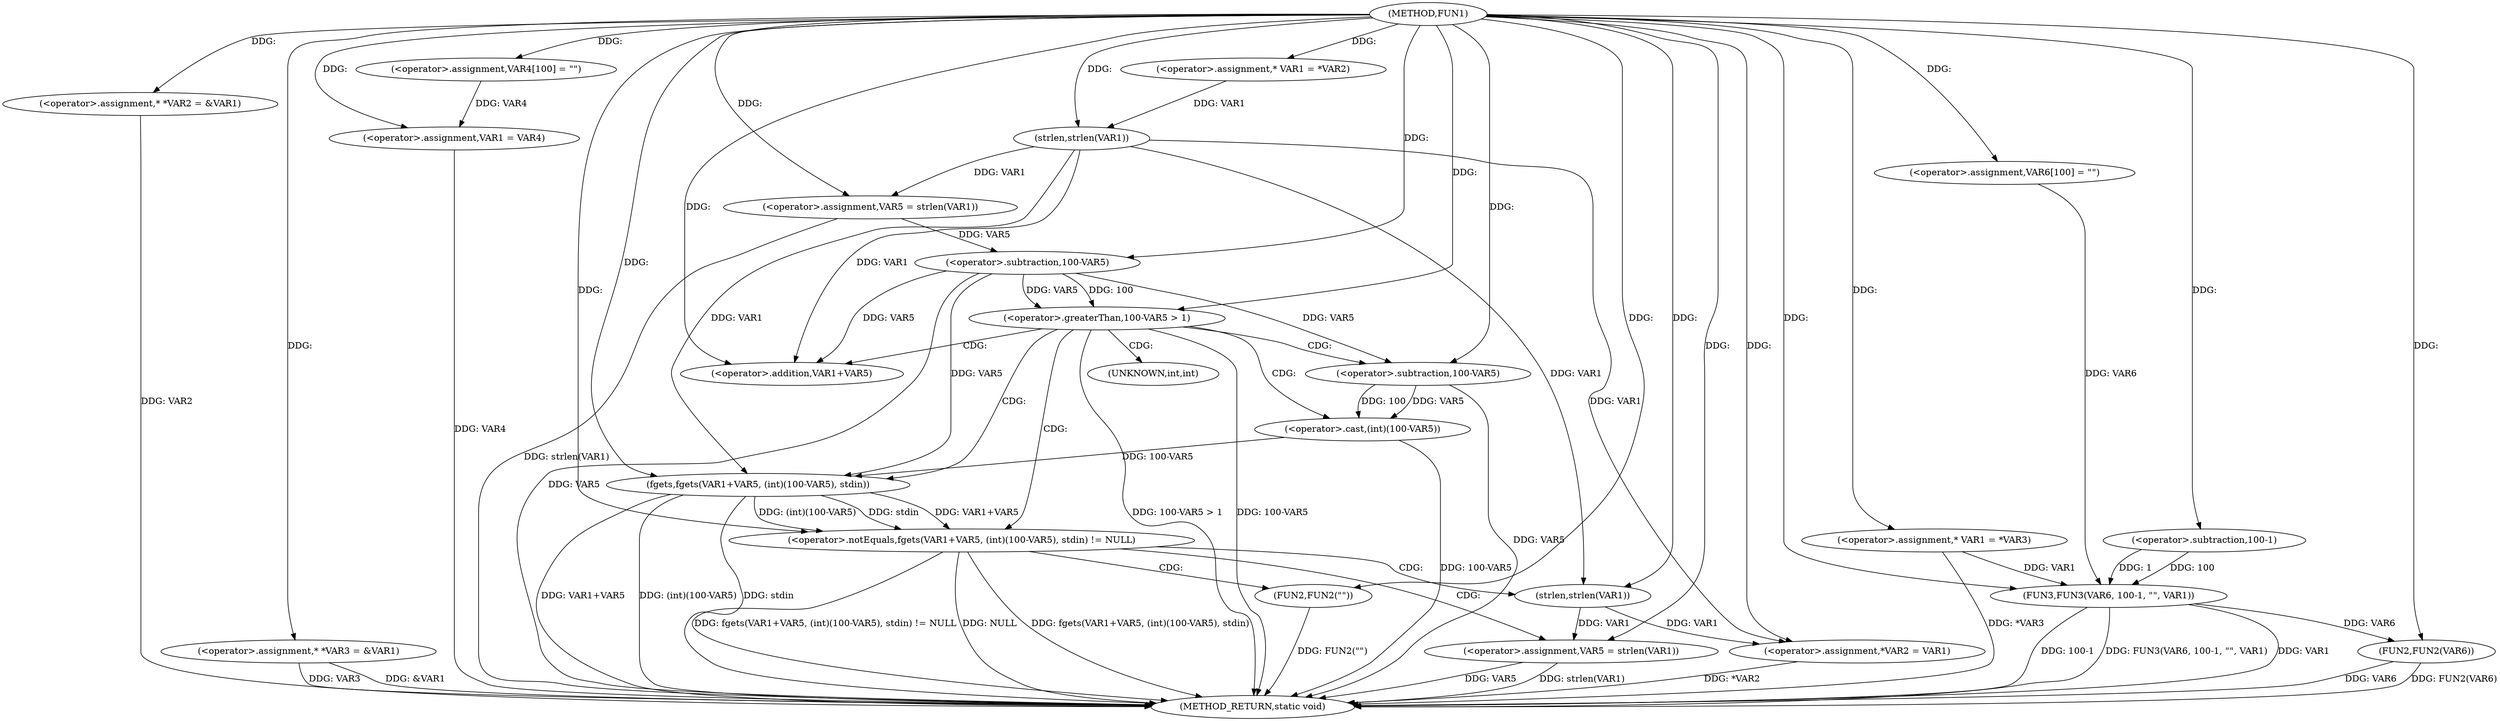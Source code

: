 digraph FUN1 {  
"1000100" [label = "(METHOD,FUN1)" ]
"1000186" [label = "(METHOD_RETURN,static void)" ]
"1000104" [label = "(<operator>.assignment,* *VAR2 = &VAR1)" ]
"1000109" [label = "(<operator>.assignment,* *VAR3 = &VAR1)" ]
"1000114" [label = "(<operator>.assignment,VAR4[100] = \"\")" ]
"1000117" [label = "(<operator>.assignment,VAR1 = VAR4)" ]
"1000122" [label = "(<operator>.assignment,* VAR1 = *VAR2)" ]
"1000128" [label = "(<operator>.assignment,VAR5 = strlen(VAR1))" ]
"1000130" [label = "(strlen,strlen(VAR1))" ]
"1000133" [label = "(<operator>.greaterThan,100-VAR5 > 1)" ]
"1000134" [label = "(<operator>.subtraction,100-VAR5)" ]
"1000140" [label = "(<operator>.notEquals,fgets(VAR1+VAR5, (int)(100-VAR5), stdin) != NULL)" ]
"1000141" [label = "(fgets,fgets(VAR1+VAR5, (int)(100-VAR5), stdin))" ]
"1000142" [label = "(<operator>.addition,VAR1+VAR5)" ]
"1000145" [label = "(<operator>.cast,(int)(100-VAR5))" ]
"1000147" [label = "(<operator>.subtraction,100-VAR5)" ]
"1000153" [label = "(<operator>.assignment,VAR5 = strlen(VAR1))" ]
"1000155" [label = "(strlen,strlen(VAR1))" ]
"1000160" [label = "(FUN2,FUN2(\"\"))" ]
"1000162" [label = "(<operator>.assignment,*VAR2 = VAR1)" ]
"1000168" [label = "(<operator>.assignment,* VAR1 = *VAR3)" ]
"1000174" [label = "(<operator>.assignment,VAR6[100] = \"\")" ]
"1000177" [label = "(FUN3,FUN3(VAR6, 100-1, \"\", VAR1))" ]
"1000179" [label = "(<operator>.subtraction,100-1)" ]
"1000184" [label = "(FUN2,FUN2(VAR6))" ]
"1000146" [label = "(UNKNOWN,int,int)" ]
  "1000141" -> "1000186"  [ label = "DDG: VAR1+VAR5"] 
  "1000184" -> "1000186"  [ label = "DDG: VAR6"] 
  "1000140" -> "1000186"  [ label = "DDG: NULL"] 
  "1000104" -> "1000186"  [ label = "DDG: VAR2"] 
  "1000140" -> "1000186"  [ label = "DDG: fgets(VAR1+VAR5, (int)(100-VAR5), stdin)"] 
  "1000147" -> "1000186"  [ label = "DDG: VAR5"] 
  "1000133" -> "1000186"  [ label = "DDG: 100-VAR5 > 1"] 
  "1000153" -> "1000186"  [ label = "DDG: VAR5"] 
  "1000109" -> "1000186"  [ label = "DDG: VAR3"] 
  "1000117" -> "1000186"  [ label = "DDG: VAR4"] 
  "1000128" -> "1000186"  [ label = "DDG: strlen(VAR1)"] 
  "1000177" -> "1000186"  [ label = "DDG: 100-1"] 
  "1000160" -> "1000186"  [ label = "DDG: FUN2(\"\")"] 
  "1000140" -> "1000186"  [ label = "DDG: fgets(VAR1+VAR5, (int)(100-VAR5), stdin) != NULL"] 
  "1000184" -> "1000186"  [ label = "DDG: FUN2(VAR6)"] 
  "1000153" -> "1000186"  [ label = "DDG: strlen(VAR1)"] 
  "1000133" -> "1000186"  [ label = "DDG: 100-VAR5"] 
  "1000134" -> "1000186"  [ label = "DDG: VAR5"] 
  "1000141" -> "1000186"  [ label = "DDG: (int)(100-VAR5)"] 
  "1000177" -> "1000186"  [ label = "DDG: FUN3(VAR6, 100-1, \"\", VAR1)"] 
  "1000168" -> "1000186"  [ label = "DDG: *VAR3"] 
  "1000141" -> "1000186"  [ label = "DDG: stdin"] 
  "1000162" -> "1000186"  [ label = "DDG: *VAR2"] 
  "1000145" -> "1000186"  [ label = "DDG: 100-VAR5"] 
  "1000109" -> "1000186"  [ label = "DDG: &VAR1"] 
  "1000177" -> "1000186"  [ label = "DDG: VAR1"] 
  "1000100" -> "1000104"  [ label = "DDG: "] 
  "1000100" -> "1000109"  [ label = "DDG: "] 
  "1000100" -> "1000114"  [ label = "DDG: "] 
  "1000114" -> "1000117"  [ label = "DDG: VAR4"] 
  "1000100" -> "1000117"  [ label = "DDG: "] 
  "1000100" -> "1000122"  [ label = "DDG: "] 
  "1000130" -> "1000128"  [ label = "DDG: VAR1"] 
  "1000100" -> "1000128"  [ label = "DDG: "] 
  "1000122" -> "1000130"  [ label = "DDG: VAR1"] 
  "1000100" -> "1000130"  [ label = "DDG: "] 
  "1000134" -> "1000133"  [ label = "DDG: 100"] 
  "1000134" -> "1000133"  [ label = "DDG: VAR5"] 
  "1000100" -> "1000134"  [ label = "DDG: "] 
  "1000128" -> "1000134"  [ label = "DDG: VAR5"] 
  "1000100" -> "1000133"  [ label = "DDG: "] 
  "1000141" -> "1000140"  [ label = "DDG: VAR1+VAR5"] 
  "1000141" -> "1000140"  [ label = "DDG: (int)(100-VAR5)"] 
  "1000141" -> "1000140"  [ label = "DDG: stdin"] 
  "1000130" -> "1000141"  [ label = "DDG: VAR1"] 
  "1000100" -> "1000141"  [ label = "DDG: "] 
  "1000134" -> "1000141"  [ label = "DDG: VAR5"] 
  "1000130" -> "1000142"  [ label = "DDG: VAR1"] 
  "1000100" -> "1000142"  [ label = "DDG: "] 
  "1000134" -> "1000142"  [ label = "DDG: VAR5"] 
  "1000145" -> "1000141"  [ label = "DDG: 100-VAR5"] 
  "1000147" -> "1000145"  [ label = "DDG: 100"] 
  "1000147" -> "1000145"  [ label = "DDG: VAR5"] 
  "1000100" -> "1000147"  [ label = "DDG: "] 
  "1000134" -> "1000147"  [ label = "DDG: VAR5"] 
  "1000100" -> "1000140"  [ label = "DDG: "] 
  "1000155" -> "1000153"  [ label = "DDG: VAR1"] 
  "1000100" -> "1000153"  [ label = "DDG: "] 
  "1000100" -> "1000155"  [ label = "DDG: "] 
  "1000130" -> "1000155"  [ label = "DDG: VAR1"] 
  "1000100" -> "1000160"  [ label = "DDG: "] 
  "1000155" -> "1000162"  [ label = "DDG: VAR1"] 
  "1000130" -> "1000162"  [ label = "DDG: VAR1"] 
  "1000100" -> "1000162"  [ label = "DDG: "] 
  "1000100" -> "1000168"  [ label = "DDG: "] 
  "1000100" -> "1000174"  [ label = "DDG: "] 
  "1000174" -> "1000177"  [ label = "DDG: VAR6"] 
  "1000100" -> "1000177"  [ label = "DDG: "] 
  "1000179" -> "1000177"  [ label = "DDG: 100"] 
  "1000179" -> "1000177"  [ label = "DDG: 1"] 
  "1000100" -> "1000179"  [ label = "DDG: "] 
  "1000168" -> "1000177"  [ label = "DDG: VAR1"] 
  "1000177" -> "1000184"  [ label = "DDG: VAR6"] 
  "1000100" -> "1000184"  [ label = "DDG: "] 
  "1000133" -> "1000142"  [ label = "CDG: "] 
  "1000133" -> "1000141"  [ label = "CDG: "] 
  "1000133" -> "1000147"  [ label = "CDG: "] 
  "1000133" -> "1000145"  [ label = "CDG: "] 
  "1000133" -> "1000146"  [ label = "CDG: "] 
  "1000133" -> "1000140"  [ label = "CDG: "] 
  "1000140" -> "1000155"  [ label = "CDG: "] 
  "1000140" -> "1000160"  [ label = "CDG: "] 
  "1000140" -> "1000153"  [ label = "CDG: "] 
}
